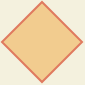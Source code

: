 <mxfile version="15.0.6" type="device"><diagram id="YoVFoVs4cnLhwHAzHCMd" name="Page-1"><mxGraphModel dx="1038" dy="579" grid="1" gridSize="10" guides="1" tooltips="1" connect="1" arrows="1" fold="1" page="1" pageScale="1" pageWidth="827" pageHeight="1169" background="#F4F1DE" math="0" shadow="0"><root><mxCell id="0"/><mxCell id="1" parent="0"/><mxCell id="BYRI1sYzaDbeEzI-6x_2-2" value="" style="rhombus;whiteSpace=wrap;html=1;fontColor=#393C56;strokeColor=#E07A5F;fillColor=#F2CC8F;" parent="1" vertex="1"><mxGeometry x="110" y="70" width="40" height="40" as="geometry"/></mxCell></root></mxGraphModel></diagram></mxfile>